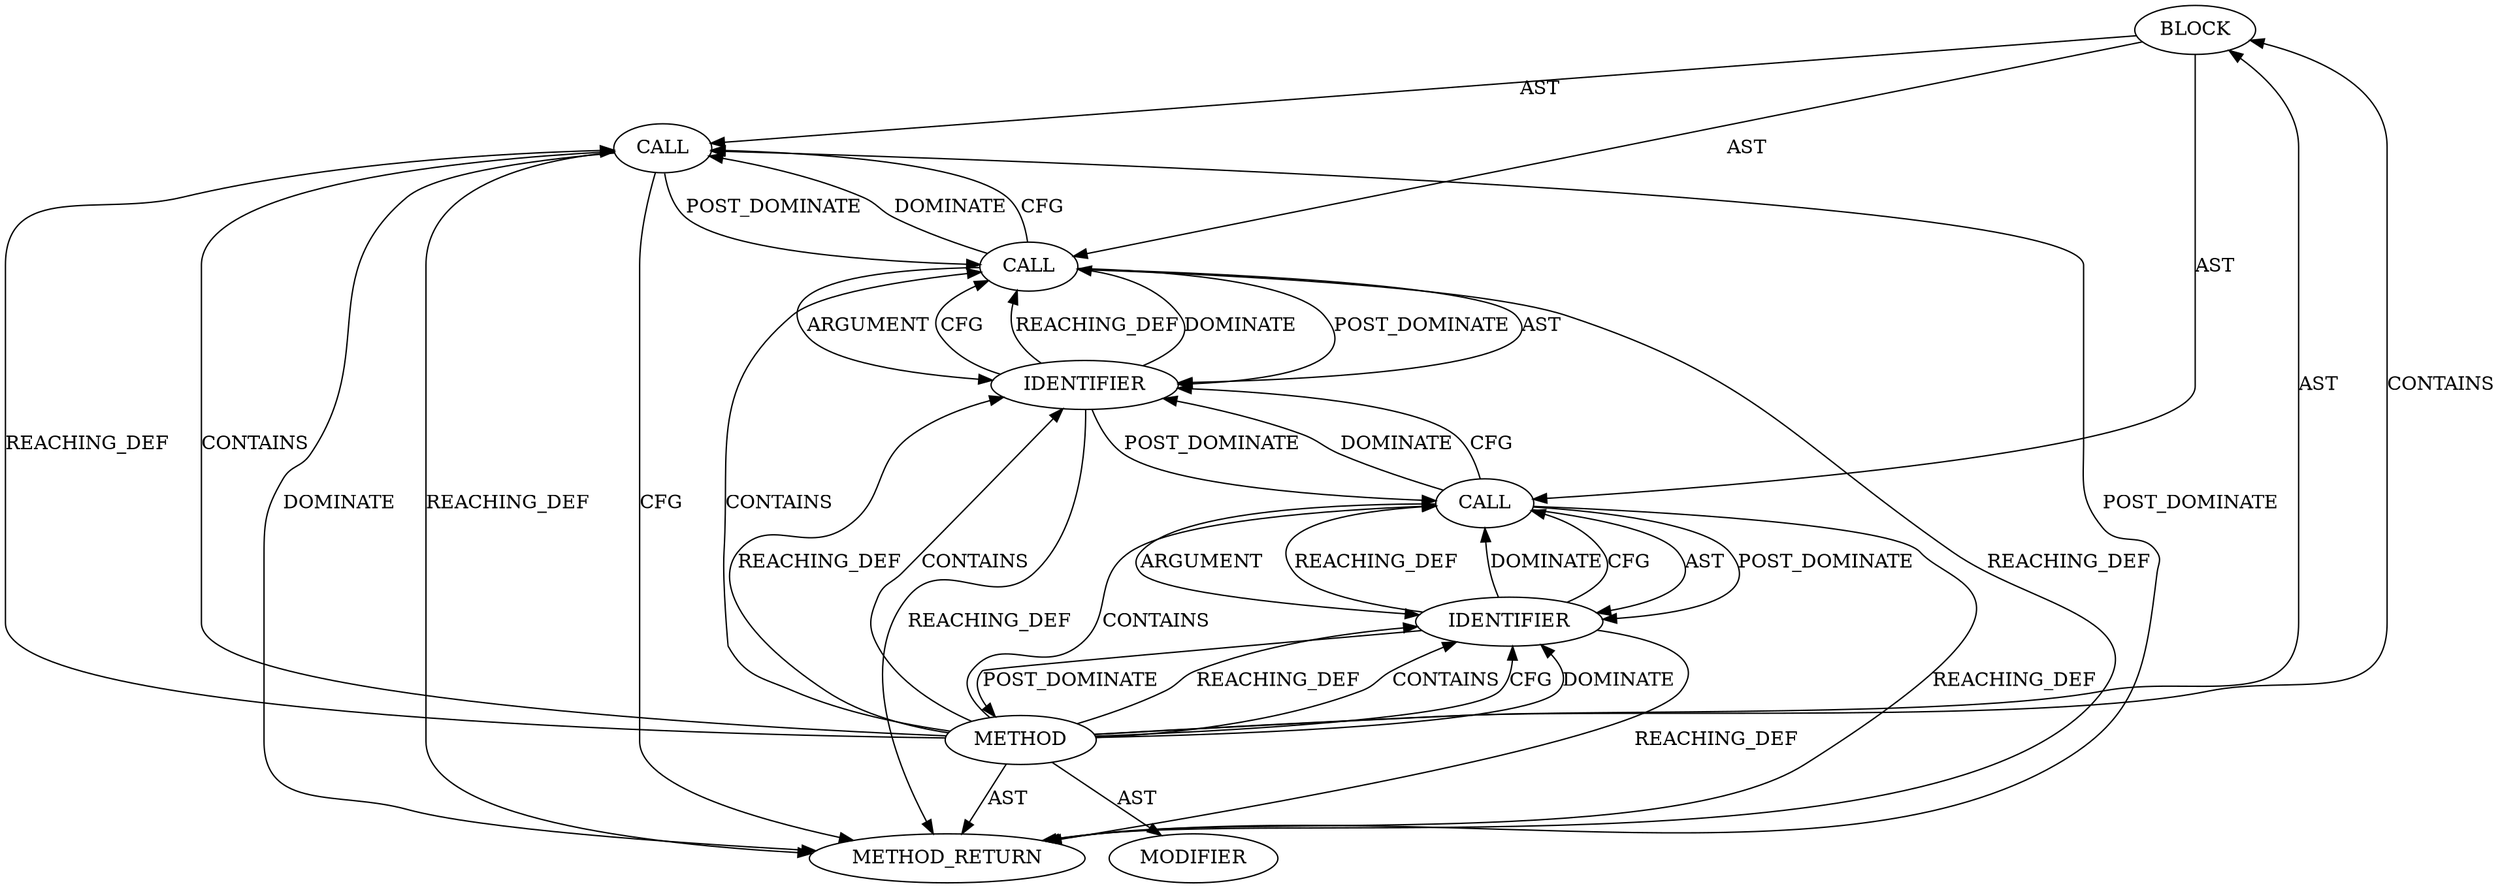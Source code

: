 digraph {
  10144 [label=BLOCK ORDER=1 ARGUMENT_INDEX=-1 CODE="<empty>" TYPE_FULL_NAME="<empty>"]
  10143 [label=METHOD AST_PARENT_TYPE="<empty>" AST_PARENT_FULL_NAME="<empty>" ORDER=9 CODE="<empty>" COLUMN_NUMBER=1 FULL_NAME="tls_decrypt_ctx:<clinit>" LINE_NUMBER=62 IS_EXTERNAL=false FILENAME="tls_sw.c" SIGNATURE="" NAME="<clinit>"]
  10149 [label=CALL ORDER=3 ARGUMENT_INDEX=-1 CODE="sg[]" COLUMN_NUMBER=21 METHOD_FULL_NAME="<operator>.arrayInitializer" LINE_NUMBER=68 TYPE_FULL_NAME="<empty>" DISPATCH_TYPE="STATIC_DISPATCH" SIGNATURE="" NAME="<operator>.arrayInitializer"]
  10148 [label=IDENTIFIER ORDER=1 ARGUMENT_INDEX=1 CODE="TLS_MAX_AAD_SIZE" COLUMN_NUMBER=9 LINE_NUMBER=65 TYPE_FULL_NAME="ANY" NAME="TLS_MAX_AAD_SIZE"]
  10151 [label=METHOD_RETURN ORDER=3 CODE="RET" TYPE_FULL_NAME="ANY" EVALUATION_STRATEGY="BY_VALUE"]
  10150 [label=MODIFIER ORDER=2 CODE="<empty>" MODIFIER_TYPE="STATIC"]
  10147 [label=CALL ORDER=2 ARGUMENT_INDEX=-1 CODE="aad[TLS_MAX_AAD_SIZE]" COLUMN_NUMBER=5 METHOD_FULL_NAME="<operator>.arrayInitializer" LINE_NUMBER=65 TYPE_FULL_NAME="<empty>" DISPATCH_TYPE="STATIC_DISPATCH" SIGNATURE="" NAME="<operator>.arrayInitializer"]
  10146 [label=IDENTIFIER ORDER=1 ARGUMENT_INDEX=1 CODE="TLS_MAX_IV_SIZE" COLUMN_NUMBER=8 LINE_NUMBER=64 TYPE_FULL_NAME="ANY" NAME="TLS_MAX_IV_SIZE"]
  10145 [label=CALL ORDER=1 ARGUMENT_INDEX=-1 CODE="iv[TLS_MAX_IV_SIZE]" COLUMN_NUMBER=5 METHOD_FULL_NAME="<operator>.arrayInitializer" LINE_NUMBER=64 TYPE_FULL_NAME="<empty>" DISPATCH_TYPE="STATIC_DISPATCH" SIGNATURE="" NAME="<operator>.arrayInitializer"]
  10143 -> 10144 [label=AST ]
  10148 -> 10147 [label=CFG ]
  10143 -> 10148 [label=REACHING_DEF VARIABLE=""]
  10144 -> 10149 [label=AST ]
  10143 -> 10150 [label=AST ]
  10146 -> 10151 [label=REACHING_DEF VARIABLE="TLS_MAX_IV_SIZE"]
  10143 -> 10146 [label=REACHING_DEF VARIABLE=""]
  10143 -> 10146 [label=CONTAINS ]
  10145 -> 10146 [label=ARGUMENT ]
  10148 -> 10151 [label=REACHING_DEF VARIABLE="TLS_MAX_AAD_SIZE"]
  10146 -> 10145 [label=REACHING_DEF VARIABLE="TLS_MAX_IV_SIZE"]
  10143 -> 10147 [label=CONTAINS ]
  10145 -> 10146 [label=AST ]
  10148 -> 10147 [label=REACHING_DEF VARIABLE="TLS_MAX_AAD_SIZE"]
  10143 -> 10151 [label=AST ]
  10147 -> 10148 [label=POST_DOMINATE ]
  10149 -> 10147 [label=POST_DOMINATE ]
  10147 -> 10151 [label=REACHING_DEF VARIABLE="aad[TLS_MAX_AAD_SIZE]"]
  10144 -> 10147 [label=AST ]
  10151 -> 10149 [label=POST_DOMINATE ]
  10143 -> 10148 [label=CONTAINS ]
  10149 -> 10151 [label=DOMINATE ]
  10143 -> 10146 [label=CFG ]
  10145 -> 10146 [label=POST_DOMINATE ]
  10147 -> 10149 [label=DOMINATE ]
  10148 -> 10147 [label=DOMINATE ]
  10146 -> 10143 [label=POST_DOMINATE ]
  10145 -> 10151 [label=REACHING_DEF VARIABLE="iv[TLS_MAX_IV_SIZE]"]
  10148 -> 10145 [label=POST_DOMINATE ]
  10147 -> 10149 [label=CFG ]
  10143 -> 10145 [label=CONTAINS ]
  10145 -> 10148 [label=DOMINATE ]
  10146 -> 10145 [label=DOMINATE ]
  10147 -> 10148 [label=AST ]
  10146 -> 10145 [label=CFG ]
  10147 -> 10148 [label=ARGUMENT ]
  10143 -> 10146 [label=DOMINATE ]
  10149 -> 10151 [label=REACHING_DEF VARIABLE="sg[]"]
  10149 -> 10151 [label=CFG ]
  10143 -> 10149 [label=REACHING_DEF VARIABLE=""]
  10145 -> 10148 [label=CFG ]
  10143 -> 10144 [label=CONTAINS ]
  10144 -> 10145 [label=AST ]
  10143 -> 10149 [label=CONTAINS ]
}
